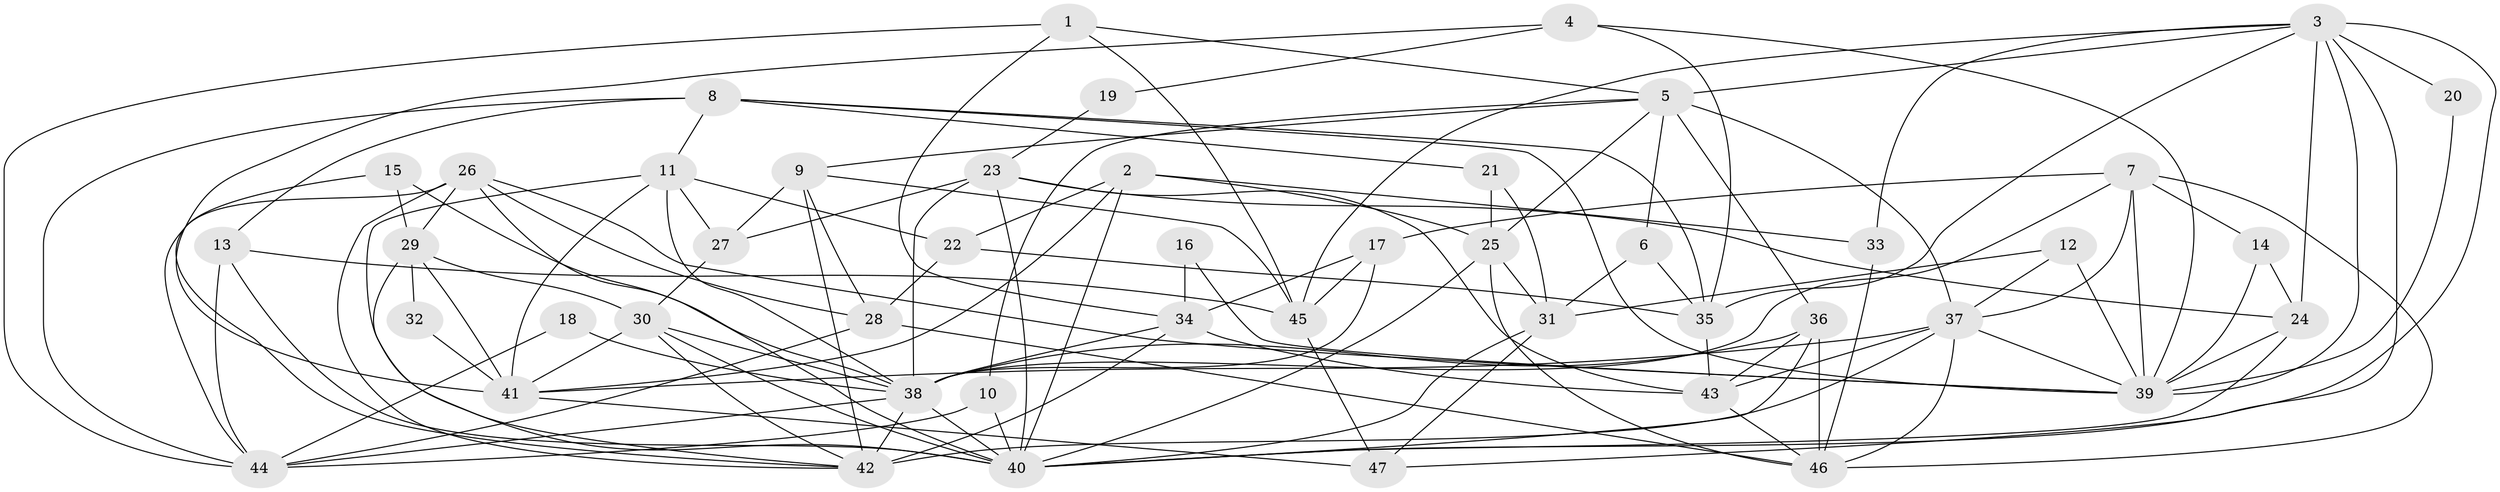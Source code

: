 // original degree distribution, {3: 0.2903225806451613, 4: 0.26881720430107525, 7: 0.03225806451612903, 5: 0.1935483870967742, 8: 0.021505376344086023, 2: 0.11827956989247312, 6: 0.07526881720430108}
// Generated by graph-tools (version 1.1) at 2025/26/03/09/25 03:26:15]
// undirected, 47 vertices, 127 edges
graph export_dot {
graph [start="1"]
  node [color=gray90,style=filled];
  1;
  2;
  3;
  4;
  5;
  6;
  7;
  8;
  9;
  10;
  11;
  12;
  13;
  14;
  15;
  16;
  17;
  18;
  19;
  20;
  21;
  22;
  23;
  24;
  25;
  26;
  27;
  28;
  29;
  30;
  31;
  32;
  33;
  34;
  35;
  36;
  37;
  38;
  39;
  40;
  41;
  42;
  43;
  44;
  45;
  46;
  47;
  1 -- 5 [weight=1.0];
  1 -- 34 [weight=1.0];
  1 -- 44 [weight=1.0];
  1 -- 45 [weight=1.0];
  2 -- 22 [weight=1.0];
  2 -- 25 [weight=1.0];
  2 -- 33 [weight=1.0];
  2 -- 40 [weight=2.0];
  2 -- 41 [weight=1.0];
  3 -- 5 [weight=1.0];
  3 -- 20 [weight=1.0];
  3 -- 24 [weight=1.0];
  3 -- 33 [weight=1.0];
  3 -- 35 [weight=1.0];
  3 -- 39 [weight=1.0];
  3 -- 40 [weight=1.0];
  3 -- 45 [weight=1.0];
  3 -- 47 [weight=1.0];
  4 -- 19 [weight=1.0];
  4 -- 35 [weight=1.0];
  4 -- 39 [weight=1.0];
  4 -- 41 [weight=1.0];
  5 -- 6 [weight=1.0];
  5 -- 9 [weight=1.0];
  5 -- 10 [weight=1.0];
  5 -- 25 [weight=1.0];
  5 -- 36 [weight=1.0];
  5 -- 37 [weight=1.0];
  6 -- 31 [weight=1.0];
  6 -- 35 [weight=1.0];
  7 -- 14 [weight=1.0];
  7 -- 17 [weight=1.0];
  7 -- 37 [weight=1.0];
  7 -- 38 [weight=1.0];
  7 -- 39 [weight=1.0];
  7 -- 46 [weight=1.0];
  8 -- 11 [weight=1.0];
  8 -- 13 [weight=1.0];
  8 -- 21 [weight=1.0];
  8 -- 35 [weight=1.0];
  8 -- 39 [weight=1.0];
  8 -- 44 [weight=1.0];
  9 -- 27 [weight=1.0];
  9 -- 28 [weight=1.0];
  9 -- 42 [weight=1.0];
  9 -- 45 [weight=1.0];
  10 -- 40 [weight=2.0];
  10 -- 44 [weight=1.0];
  11 -- 22 [weight=1.0];
  11 -- 27 [weight=1.0];
  11 -- 38 [weight=1.0];
  11 -- 40 [weight=1.0];
  11 -- 41 [weight=1.0];
  12 -- 31 [weight=1.0];
  12 -- 37 [weight=1.0];
  12 -- 39 [weight=1.0];
  13 -- 40 [weight=1.0];
  13 -- 44 [weight=1.0];
  13 -- 45 [weight=1.0];
  14 -- 24 [weight=1.0];
  14 -- 39 [weight=1.0];
  15 -- 29 [weight=1.0];
  15 -- 38 [weight=1.0];
  15 -- 42 [weight=1.0];
  16 -- 34 [weight=1.0];
  16 -- 39 [weight=1.0];
  17 -- 34 [weight=1.0];
  17 -- 38 [weight=1.0];
  17 -- 45 [weight=1.0];
  18 -- 38 [weight=1.0];
  18 -- 44 [weight=1.0];
  19 -- 23 [weight=1.0];
  20 -- 39 [weight=1.0];
  21 -- 25 [weight=1.0];
  21 -- 31 [weight=1.0];
  22 -- 28 [weight=1.0];
  22 -- 35 [weight=1.0];
  23 -- 24 [weight=1.0];
  23 -- 27 [weight=1.0];
  23 -- 38 [weight=2.0];
  23 -- 40 [weight=1.0];
  23 -- 43 [weight=1.0];
  24 -- 39 [weight=1.0];
  24 -- 40 [weight=1.0];
  25 -- 31 [weight=1.0];
  25 -- 40 [weight=1.0];
  25 -- 46 [weight=1.0];
  26 -- 28 [weight=1.0];
  26 -- 29 [weight=1.0];
  26 -- 39 [weight=1.0];
  26 -- 40 [weight=1.0];
  26 -- 42 [weight=1.0];
  26 -- 44 [weight=1.0];
  27 -- 30 [weight=1.0];
  28 -- 44 [weight=1.0];
  28 -- 46 [weight=1.0];
  29 -- 30 [weight=1.0];
  29 -- 32 [weight=2.0];
  29 -- 41 [weight=1.0];
  29 -- 42 [weight=1.0];
  30 -- 38 [weight=1.0];
  30 -- 40 [weight=1.0];
  30 -- 41 [weight=1.0];
  30 -- 42 [weight=1.0];
  31 -- 40 [weight=1.0];
  31 -- 47 [weight=1.0];
  32 -- 41 [weight=2.0];
  33 -- 46 [weight=1.0];
  34 -- 38 [weight=1.0];
  34 -- 42 [weight=1.0];
  34 -- 43 [weight=1.0];
  35 -- 43 [weight=1.0];
  36 -- 38 [weight=1.0];
  36 -- 40 [weight=1.0];
  36 -- 43 [weight=1.0];
  36 -- 46 [weight=1.0];
  37 -- 39 [weight=2.0];
  37 -- 41 [weight=1.0];
  37 -- 42 [weight=3.0];
  37 -- 43 [weight=1.0];
  37 -- 46 [weight=1.0];
  38 -- 40 [weight=2.0];
  38 -- 42 [weight=1.0];
  38 -- 44 [weight=1.0];
  41 -- 47 [weight=1.0];
  43 -- 46 [weight=1.0];
  45 -- 47 [weight=1.0];
}

